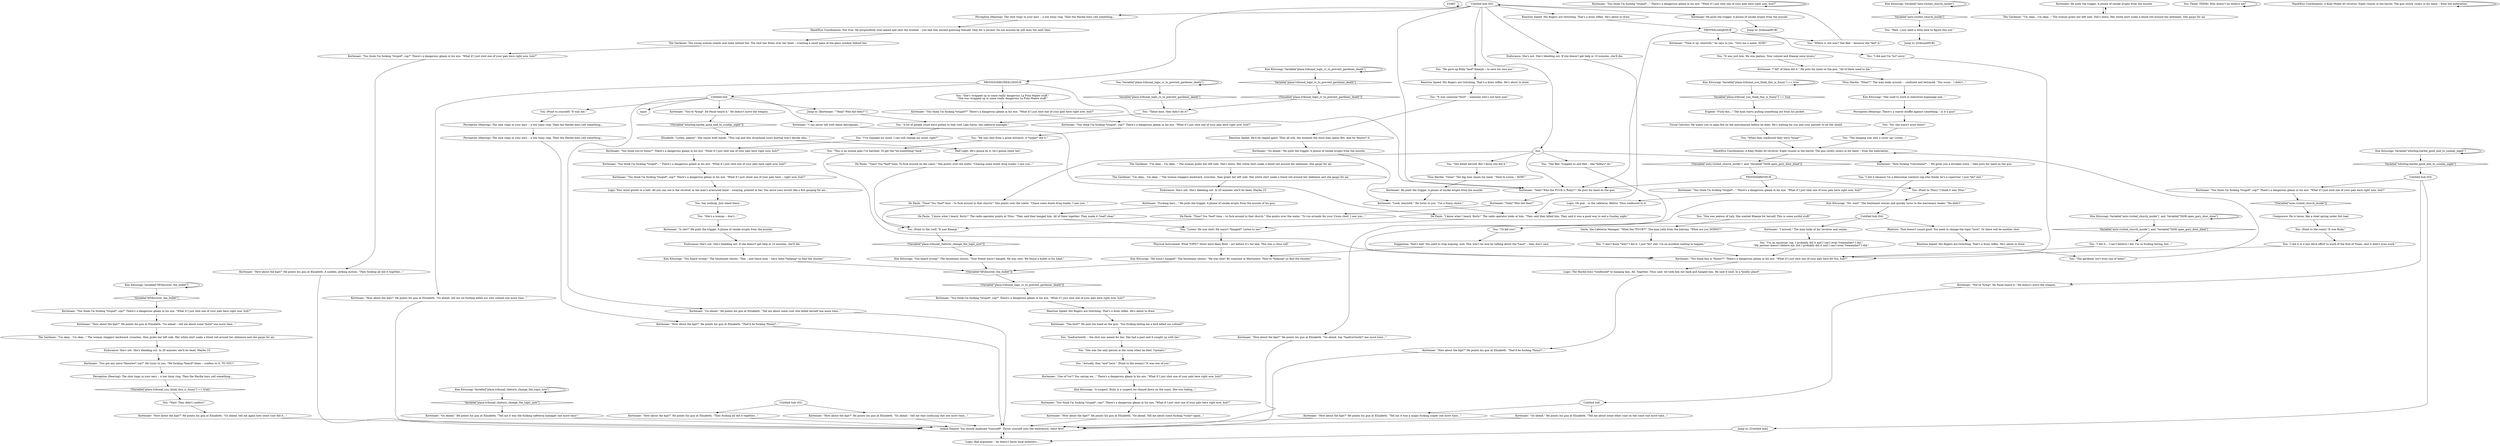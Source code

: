 # TRIBUNAL / THEY DID NOT DO THIS!
# "They didn't do it!"
# ==================================================
digraph G {
	  0 [label="START"];
	  1 [label="input"];
	  2 [label="You: (Point to yourself) \"It was me.\""];
	  3 [label="You: (Point to the coast) \"It was Ruby.\""];
	  4 [label="Untitled hub (02)"];
	  5 [label="Kortenaer: \"You think I'm fucking *stupid*, cop?\" There's a dangerous gleam in his eye. \"What if I just shot one of your pals here right now, huh?\""];
	  6 [label="Logic: Your mind grinds to a halt. All you can see is the revolver in the man's armoured hand -- swaying, pointed at her. You move your mouth like a fish gasping for air..."];
	  7 [label="Kortenaer: \"How about the kipt?\" He points his gun at Elizabeth. A sudden, jerking motion. \"They fucking all did it together...\""];
	  8 [label="Kortenaer: \"How about the kipt?\" He points his gun at Elizabeth. \"They fucking all did it together...\""];
	  9 [label="You: \"Wait! They didn't confess!\""];
	  10 [label="Kortenaer: He pulls the trigger. A plume of smoke erupts from the muzzle."];
	  11 [label="You: \"I did it because I'm a delusional washout cop who thinks he's a superstar. I just *do* shit.\""];
	  12 [label="Reaction Speed: His fingers are twitching. That's a draw reflex. He's about to draw."];
	  13 [label="Kortenaer: \"How about the kipt?\" He points his gun at Elizabeth. \"Go ahead, tell me again how some cunt did it...\""];
	  14 [label="Kortenaer: \"You're *lying*. De Paule heard it.\" He doesn't move the weapon."];
	  15 [label="You: \"The gardener isn't even one of them!\""];
	  16 [label="PROVEKLAASJEHUB"];
	  17 [label="Kim Kitsuragi: \"A suspect! Ruby is a suspect we chased down on the coast. She was hiding...\""];
	  18 [label="Kortenaer: \"How about the kipt?\" He points his gun at Elizabeth. \"Go ahead, tell me we fucking killed our own colonel one more time...\""];
	  19 [label="You: \"A lot of people could have gotten to that roof. Like Garte, the cafeteria manager.\""];
	  20 [label="Kortenaer: \"Yeah? Who did then?\""];
	  21 [label="Reaction Speed: His fingers are twitching. That's a draw reflex. He's about to draw."];
	  22 [label="You: \"I did it... I can't believe I did. I'm so fucking boring, but...\""];
	  23 [label="De Paule: \"Time? You *had* time -- to fuck around in that church.\" She points over the water. \"To run errands for your Union chief. I saw you...\""];
	  24 [label="Inland Empire: You should implicate *yourself*. Throw yourself onto the embrasure, chest first!"];
	  25 [label="Elizabeth: \"Listen, please!\" She raises both hands. \"This cop and this drumhead court martial won't decide who...\""];
	  26 [label="De Paule: \"I know what I heard, Korty!\" The radio operator points at Titus. \"They said they hanged him. All of them together. They made it *real* clear.\""];
	  27 [label="Perception (Hearing): The shot rings in your ears -- a low tinny ring. Then the Hardie boys yell something..."];
	  28 [label="The Gardener: \"I'm okay... I'm okay...\" The woman staggers backward, crouches, then grabs her left side. Her white shirt soaks a blood red around her abdomen and she gasps for air."];
	  29 [label="Logic: Bad argument -- he doesn't know local mobsters..."];
	  30 [label="Untitled hub"];
	  31 [label="You: \"Actually, they *are* here.\" (Point to the enemy) \"It was one of you.\""];
	  32 [label="Kortenaer: \"You think I'm fucking *stupid*...\" There's a dangerous gleam in his eye. \"What if I just shot one of your pals here right now, huh?\""];
	  33 [label="Kortenaer: \"How about the kipt?\" He points his gun at Elizabeth. \"Go ahead. Tell me about some fucking *room* again...\""];
	  34 [label="Kortenaer: \"How about the kipt?\" He points his gun at Elizabeth. \"Go ahead -- tell me that confusing shit one more time...\""];
	  35 [label="You: \"Listen! He was shot! He wasn't *hanged*! Listen to me!\""];
	  36 [label="Rhetoric: That doesn't sound good. You need to change the topic *now*. Or there will be another shot."];
	  37 [label="You: \"No, she wasn't even there!\""];
	  38 [label="Titus Hardie: \"Gene!\" The big man raises his hand. \"Tend to Lizzie -- NOW!\""];
	  39 [label="Kortenaer: \"You think I'm fucking *stupid*...\" There's a dangerous gleam in his eye. \"What if I just shot one of your pals here right now, huh?\""];
	  40 [label="You: \"It was just him. He was jealous. Your colonel and Klaasje were lovers.\""];
	  41 [label="Jump to: [Untitled hub]"];
	  42 [label="You: \"The hanging was only a cover up! Listen...\""];
	  43 [label="Kortenaer: He pulls the trigger. A plume of smoke erupts from the muzzle."];
	  44 [label="Reaction Speed: He'll be ripped apart. They all will, the moment the third man opens fire. And he *knows* it."];
	  45 [label="Kortenaer: \"How fucking *convenient*...\" He gives you a drunken stare -- then puts his hand on the gun."];
	  46 [label="You: \"She was jealous of Lely. She wanted Klaasje for herself. This is some sordid stuff.\""];
	  47 [label="You: \"These men, they didn't do it!\""];
	  48 [label="Kim Kitsuragi: Variable[\"plaza.tribunal_logic_rc_to_prevent_gardener_death\"]"];
	  49 [label="Variable[\"plaza.tribunal_logic_rc_to_prevent_gardener_death\"]", shape=diamond];
	  50 [label="!(Variable[\"plaza.tribunal_logic_rc_to_prevent_gardener_death\"])", shape=diamond];
	  51 [label="Kim Kitsuragi: \"He wasn't hanged!\" The lieutenant shouts. \"He was shot! By someone in Martinaise. They're *helping* us find the shooter.\""];
	  52 [label="Jump to: [tribunalHUB]"];
	  53 [label="Kim Kitsuragi: Variable[\"auto.visited_church_inside\"]  and  Variable[\"TASK.open_gary_door_done\"]"];
	  54 [label="Variable[\"auto.visited_church_inside\"]  and  Variable[\"TASK.open_gary_door_done\"]", shape=diamond];
	  55 [label="!(Variable[\"auto.visited_church_inside\"]  and  Variable[\"TASK.open_gary_door_done\"])", shape=diamond];
	  56 [label="Kim Kitsuragi: Variable[\"XP.discover_the_bullet\"]"];
	  57 [label="Variable[\"XP.discover_the_bullet\"]", shape=diamond];
	  58 [label="!(Variable[\"XP.discover_the_bullet\"])", shape=diamond];
	  59 [label="Untitled hub (03)"];
	  60 [label="De Paule: \"I know what I heard, Korty!\" The radio operator looks at him. \"They said they killed him. They said it was a good way to end a Sunday night.\""];
	  61 [label="Eugene: \"Fuck this...\" The man starts pulling something out from his pocket."];
	  62 [label="Kortenaer: He pulls the trigger. A plume of smoke erupts from the muzzle."];
	  63 [label="Endurance: She's not. She's bleeding out. If she doesn't get help in 10 minutes, she'll die."];
	  64 [label="Perception (Hearing): The shot rings in your ears -- a low tinny ring. Then the Hardie boys yell something..."];
	  65 [label="You: \"I did and I'm *so* sorry.\""];
	  66 [label="You: \"Inadvertently -- the shot was meant for her. She had a past and it caught up with her.\""];
	  67 [label="Reaction Speed: His fingers are twitching. That's a draw reflex. He's about to draw."];
	  68 [label="Kim Kitsuragi: Variable[\"plaza.tribunal_rhetoric_change_the_topic_now\"]"];
	  69 [label="Variable[\"plaza.tribunal_rhetoric_change_the_topic_now\"]", shape=diamond];
	  70 [label="!(Variable[\"plaza.tribunal_rhetoric_change_the_topic_now\"])", shape=diamond];
	  71 [label="Kortenaer: \"The bird?\" He puts his hand on the gun. \"You fucking telling me a bird killed our colonel?\""];
	  72 [label="PROVESOMEONEELSEHUB"];
	  73 [label="You: \"I'm an amnesiac cop. I probably did it and I can't even *remember* I did.\"\n\"My partner doesn't believe me, but I probably did it and I can't even *remember* I did.\""];
	  74 [label="Hand/Eye Coordination: Not true. He purposefully over-aimed and shot the window -- you had him second guessing himself. Only for a second. Do not assume he will miss the next time."];
	  75 [label="The Gardener: \"I'm okay... I'm okay...\" The woman grabs her left side. She's down. Her white shirt soaks a blood red around her abdomen. She gasps for air."];
	  76 [label="Perception (Hearing): The shot rings in your ears -- a low tinny ring. Then the Hardie boys yell something..."];
	  77 [label="Kim Kitsuragi: \"No, wait!\" The lieutenant winces and quickly turns to the mercenary leader. \"He didn't.\""];
	  78 [label="Titus Hardie: \"What?!\" The man looks around --  confused and betrayed. \"You scum... I didn't...\""];
	  79 [label="Reaction Speed: His fingers are twitching. That's a draw reflex. He's about to draw."];
	  80 [label="Kortenaer: \"You think I'm fucking *stupid*, cop?\" There's a dangerous gleam in his eye. \"What if I just shot one of your pals here right now, huh?\""];
	  81 [label="Kortenaer: \"I missed.\" The man looks at his revolver and smiles."];
	  82 [label="You: \"I'll kill you!\""];
	  83 [label="You: \"She's a woman -- don't...\""];
	  84 [label="Kim Kitsuragi: Variable[\"plaza.tribunal_you_think_this_is_funny\"] == true"];
	  85 [label="Variable[\"plaza.tribunal_you_think_this_is_funny\"] == true", shape=diamond];
	  86 [label="!(Variable[\"plaza.tribunal_you_think_this_is_funny\"] == true)", shape=diamond];
	  87 [label="The Gardener: \"I'm okay... I'm okay...\" The woman grabs her left side. She's down. Her white shirt soaks a blood red around her abdomen. She gasps for air."];
	  88 [label="Jump to: [Kortenaer: \"\"Yeah? Who did then?\"\"]"];
	  89 [label="You: \"It was someone *else* -- someone who's not here now.\""];
	  90 [label="PROVEHARDYHUB"];
	  91 [label="Kim Kitsuragi: Variable[\"auto.visited_church_inside\"]"];
	  92 [label="Variable[\"auto.visited_church_inside\"]", shape=diamond];
	  93 [label="!(Variable[\"auto.visited_church_inside\"])", shape=diamond];
	  94 [label="Kortenaer: \"How about the kipt?\" He points his gun at Elizabeth. \"Go ahead -- tell me about some *puta* one more time...\""];
	  95 [label="Kortenaer: \"Go ahead.\" He points his gun at Elizabeth. \"Tell me it was the fucking cafeteria manager one more time!\""];
	  96 [label="Physical Instrument: What TOPIC? Shots have been fired -- act before it's too late. This was a close call!"];
	  97 [label="Kortenaer: \"You're *lying*. De Paule heard it.\" He doesn't move the weapon."];
	  98 [label="You: \"Wait, I just need a little time to figure this out.\""];
	  99 [label="De Paule: \"Time? You *had* time -- to fuck around in that church!\" She points over the water. \"Chase some dumb drug trader. I saw you...\""];
	  100 [label="You: \"She fled. Trapped us and fled -- like *killers* do.\""];
	  101 [label="You: \"She's wrapped up in some really dangerous La Puta Madre stuff.\"\n\"She was wrapped up in some really dangerous La Puta Madre stuff.\""];
	  102 [label="You: \"He was shot from a great distance. A *sniper* did it.\""];
	  103 [label="Kortenaer: \"How about the kipt?\" He points his gun at Elizabeth. \"Tell me it was a magic fucking sniper one more time...\""];
	  104 [label="You: Think! THINK! Why doesn't he believe me?"];
	  105 [label="You: Variable[\"plaza.tribunal_logic_rc_to_prevent_gardener_death\"]"];
	  106 [label="Variable[\"plaza.tribunal_logic_rc_to_prevent_gardener_death\"]", shape=diamond];
	  107 [label="!(Variable[\"plaza.tribunal_logic_rc_to_prevent_gardener_death\"])", shape=diamond];
	  108 [label="Logic: The Hardie boys *confessed* to hanging him. All. Together. Titus said: we took him out back and hanged him. He said it loud. In a *public place*."];
	  109 [label="Kortenaer: \"How about the kipt?\" He points his gun at Elizabeth. \"That'd be fucking *funny*...\""];
	  110 [label="The Gardener: The young woman stands and looks behind her. The shot has flown over her head -- crashing a small pane of the glass window behind her."];
	  111 [label="Kim Kitsuragi: Variable[\"whirling.hardie_good_end_to_sunday_night\"]"];
	  112 [label="Variable[\"whirling.hardie_good_end_to_sunday_night\"]", shape=diamond];
	  113 [label="!(Variable[\"whirling.hardie_good_end_to_sunday_night\"])", shape=diamond];
	  114 [label="Hand/Eye Coordination: A Kiejl Model 40 revolver. Eight rounds in the barrel. The gun slowly sways in his hand -- from the inebriation."];
	  115 [label="Kim Kitsuragi: \"You heard wrong!\" The lieutenant shouts. \"She -- and these men -- have been *helping* us find the shooter.\""];
	  116 [label="Kortenaer: \"I can never tell with these Aboriginals...\""];
	  117 [label="You: (Point to the roof) \"It was Klaasje.\""];
	  118 [label="Kortenaer: \"Time is up, loincloth,\" he says to you. \"Give me a name. NOW!\""];
	  119 [label="You: \"She was the only person in the room when he died. Upstairs.\""];
	  120 [label="Kim Kitsuragi: \"She used to work in industrial espionage and...\""];
	  121 [label="Kortenaer: *\"All* of them did it.\" He puts his hand on the gun. \"All of them need to die.\""];
	  122 [label="Kortenaer: \"You think I'm fucking *stupid*, cop?\" There's a dangerous gleam in his eye. \"What if I just shoot one of your pals here -- right now, huh?\""];
	  123 [label="Kortenaer: \"Go ahead.\" He points his gun at Elizabeth. \"Tell me about some other cunt on the coast one more time...\""];
	  124 [label="You: Say nothing. Just stand there."];
	  125 [label="Untitled hub (04)"];
	  126 [label="Composure: He is tense, like a steel spring under full load."];
	  127 [label="De Paule: \"Time? You *had* time. To fuck around on the coast.\" She points over the water. \"Chasing some dumb drug trader. I saw you...\""];
	  128 [label="Untitled hub"];
	  129 [label="Hand/Eye Coordination: A Kiejl Model 40 revolver. Eight rounds in the barrel. The gun slowly sways in his hand -- from the inebriation."];
	  130 [label="Kortenaer: \"Fucking liars...\" He pulls the trigger. A plume of smoke erupts from the muzzle of his gun."];
	  131 [label="Kortenaer: \"Look, loincloth.\" He turns to you. \"I'm a funny clown.\""];
	  132 [label="Perception (Hearing): The shot rings in your ears -- a low tinny ring. Then the Hardie boys yell something..."];
	  133 [label="Logic: Oh god... in the cafeteria. Before. Titus confessed to it."];
	  134 [label="Kortenaer: \"Go ahead.\" He points his gun at Elizabeth. \"Tell me about some cunt who killed herself one more time...\""];
	  135 [label="You: (Point to Titus) \"I think it was Titus.\""];
	  136 [label="You: \"He gave up Ruby *and* Klaasje -- to save his own ass.\""];
	  137 [label="You: \"I don't know *why* I did it. I just *do* shit. I'm an accident waiting to happen.\""];
	  138 [label="Kortenaer: \"You think I'm fucking *stupid*, cop?\" There's a dangerous gleam in his eye. \"What if I just shot one of your pals here right now, huh?\""];
	  139 [label="Kim Kitsuragi: \"You heard wrong!\" The lieutenant shouts. \"Your friend wasn't hanged. He was shot. We found a bullet in his head.\""];
	  140 [label="Suggestion: That's bad. You need to stop arguing, now. This won't be won by talking about the *case* -- they don't care."];
	  141 [label="Kortenaer: \"Go ahead.\" He pulls the trigger. A plume of smoke erupts from the muzzle."];
	  142 [label="Visual Calculus: He wants you to open fire on the mercenaries before he does. He's waiting for you and your partner to be the shield."];
	  143 [label="Perception (Hearing): There's a coarse shuffle against something -- is it a gun?"];
	  144 [label="Kortenaer: \"You think I'm fucking *stupid*?\" There's a dangerous gleam in his eye. \"What if I just shot one of your pals here right now, huh?\""];
	  145 [label="Kortenaer: \"You think I'm fucking *stupid*, cop?\" There's a dangerous gleam in his eye. \"What if I just shot one of your pals here right now, huh?\""];
	  146 [label="You: \"When they confessed they were *lying*.\""];
	  147 [label="Jump to: [tribunalHUB]"];
	  148 [label="The Gardener: \"I'm okay... I'm okay...\" The woman staggers backward, crouches, then grabs her left side. Her white shirt soaks a blood red around her abdomen and she gasps for air."];
	  149 [label="Endurance: She's not. She's bleeding out. If she doesn't get help in 10 minutes, she'll die."];
	  150 [label="You: \"I did it in a last ditch effort to ward of the End of Times. And it didn't even work.\""];
	  151 [label="Kortenaer: \"Yeah? Who the FUCK is Ruby?!\" He puts his hand on the gun."];
	  152 [label="You: \"I've changed my mind. I can still change my mind, right?\""];
	  153 [label="Garte, the Cafeteria Manager: \"What the *FUCK*?\" The man yells from the balcony. \"What are you DOING?!\""];
	  154 [label="Kortenaer: \"You think I'm fucking *stupid*, cop?\" There's a dangerous gleam in his eye. \"What if I just shot one of your pals here right now, huh?\""];
	  155 [label="hun"];
	  156 [label="You: \"This is an insane plan I've hatched. To get the *ex-something* back.\""];
	  157 [label="Kortenaer: \"You think I'm fucking *stupid*, cop?\" There's a dangerous gleam in his eye. \"What if I just shot one of your pals here right now, huh?\""];
	  158 [label="Kortenaer: \"How about the kipt?\" He points his gun at Elizabeth. \"Go ahead. Say *inadvertently* one more time...\""];
	  159 [label="Kortenaer: \"You think I'm fucking *stupid*...\" There's a dangerous gleam in his eye. \"What if I just shot one of your pals here right now, huh?\""];
	  160 [label="Kortenaer: \"How about the kipt?\" He points his gun at Elizabeth. \"That'd be fucking *funny*...\""];
	  161 [label="Untitled hub (02)"];
	  162 [label="You: \"Where is she now? She fled -- because she *did* it.\""];
	  163 [label="You: \"She killed herself. But I know she did it.\""];
	  164 [label="Kortenaer: \"One of *us*? You saying we...\" There's a dangerous gleam in his eye. \"What if I just shot one of your pals here right now, huh?\""];
	  165 [label="Half Light: He's gonna do it, he's gonna shoot her!"];
	  166 [label="Kortenaer: \"You think this is *funny*?\" There's a dangerous gleam in his eye. \"What if I just shot one of your pals here for fun, huh?\""];
	  167 [label="Kortenaer: \"You think you're funny?\" There's a dangerous gleam in his eye. \"What if I just shot one of your pals here right now, huh?\""];
	  168 [label="Kortenaer: \"Is she?\" He pulls the trigger. A plume of smoke erupts from the muzzle."];
	  169 [label="Kortenaer: \"You got any more *theories* cop?\" He turns to you. \"We fucking *heard* them -- confess to it. TO YOU!\""];
	  170 [label="Endurance: She's not. She's bleeding out. In 20 minutes she'll be dead. Maybe 15."];
	  171 [label="Endurance: She's not. She's bleeding out. In 20 minutes she'll be dead. Maybe 15."];
	  0 -> 0
	  2 -> 76
	  3 -> 150
	  4 -> 64
	  4 -> 72
	  4 -> 136
	  4 -> 10
	  4 -> 149
	  4 -> 21
	  4 -> 151
	  4 -> 155
	  5 -> 12
	  6 -> 124
	  7 -> 24
	  8 -> 24
	  9 -> 13
	  10 -> 147
	  11 -> 166
	  12 -> 71
	  13 -> 24
	  14 -> 128
	  15 -> 129
	  16 -> 65
	  16 -> 162
	  16 -> 118
	  16 -> 151
	  17 -> 154
	  18 -> 24
	  19 -> 152
	  20 -> 23
	  21 -> 16
	  22 -> 166
	  23 -> 117
	  24 -> 29
	  25 -> 165
	  26 -> 35
	  27 -> 109
	  28 -> 170
	  29 -> 24
	  30 -> 97
	  30 -> 2
	  30 -> 1
	  30 -> 134
	  30 -> 116
	  30 -> 88
	  31 -> 164
	  32 -> 32
	  33 -> 24
	  34 -> 24
	  35 -> 96
	  36 -> 67
	  37 -> 42
	  38 -> 43
	  39 -> 133
	  40 -> 121
	  41 -> 29
	  42 -> 129
	  43 -> 131
	  44 -> 141
	  45 -> 11
	  46 -> 153
	  47 -> 19
	  48 -> 48
	  48 -> 49
	  49 -> 107
	  50 -> 5
	  51 -> 58
	  53 -> 53
	  53 -> 54
	  54 -> 22
	  55 -> 90
	  56 -> 56
	  56 -> 57
	  57 -> 138
	  58 -> 50
	  59 -> 41
	  59 -> 145
	  59 -> 14
	  60 -> 35
	  61 -> 142
	  62 -> 75
	  63 -> 115
	  64 -> 74
	  65 -> 166
	  66 -> 119
	  67 -> 15
	  68 -> 68
	  68 -> 69
	  69 -> 95
	  70 -> 139
	  71 -> 66
	  72 -> 18
	  72 -> 101
	  72 -> 30
	  72 -> 151
	  73 -> 166
	  74 -> 110
	  75 -> 62
	  76 -> 27
	  77 -> 125
	  78 -> 120
	  79 -> 89
	  80 -> 7
	  81 -> 73
	  82 -> 140
	  83 -> 168
	  84 -> 84
	  84 -> 85
	  85 -> 61
	  86 -> 9
	  87 -> 148
	  88 -> 19
	  89 -> 44
	  90 -> 135
	  90 -> 151
	  90 -> 39
	  91 -> 91
	  91 -> 92
	  92 -> 98
	  93 -> 126
	  94 -> 28
	  95 -> 24
	  96 -> 51
	  97 -> 113
	  98 -> 52
	  99 -> 117
	  100 -> 158
	  101 -> 144
	  102 -> 156
	  103 -> 24
	  104 -> 104
	  105 -> 105
	  105 -> 106
	  106 -> 47
	  107 -> 47
	  108 -> 160
	  109 -> 24
	  110 -> 80
	  111 -> 112
	  111 -> 111
	  112 -> 59
	  113 -> 25
	  114 -> 114
	  115 -> 58
	  116 -> 60
	  117 -> 70
	  118 -> 40
	  119 -> 31
	  120 -> 143
	  121 -> 78
	  122 -> 6
	  123 -> 24
	  124 -> 83
	  125 -> 81
	  125 -> 82
	  125 -> 36
	  126 -> 3
	  127 -> 117
	  128 -> 123
	  128 -> 103
	  129 -> 55
	  130 -> 26
	  131 -> 60
	  132 -> 86
	  133 -> 60
	  134 -> 24
	  135 -> 77
	  136 -> 79
	  137 -> 166
	  138 -> 94
	  139 -> 58
	  140 -> 51
	  141 -> 131
	  142 -> 146
	  143 -> 37
	  144 -> 157
	  145 -> 93
	  146 -> 129
	  148 -> 171
	  149 -> 60
	  150 -> 166
	  151 -> 20
	  152 -> 167
	  153 -> 137
	  154 -> 33
	  155 -> 99
	  155 -> 100
	  155 -> 163
	  155 -> 45
	  155 -> 151
	  156 -> 166
	  157 -> 102
	  158 -> 24
	  159 -> 122
	  160 -> 24
	  161 -> 8
	  161 -> 34
	  162 -> 4
	  163 -> 38
	  164 -> 17
	  165 -> 127
	  166 -> 108
	  167 -> 159
	  168 -> 63
	  169 -> 132
	  170 -> 169
	  171 -> 130
}

